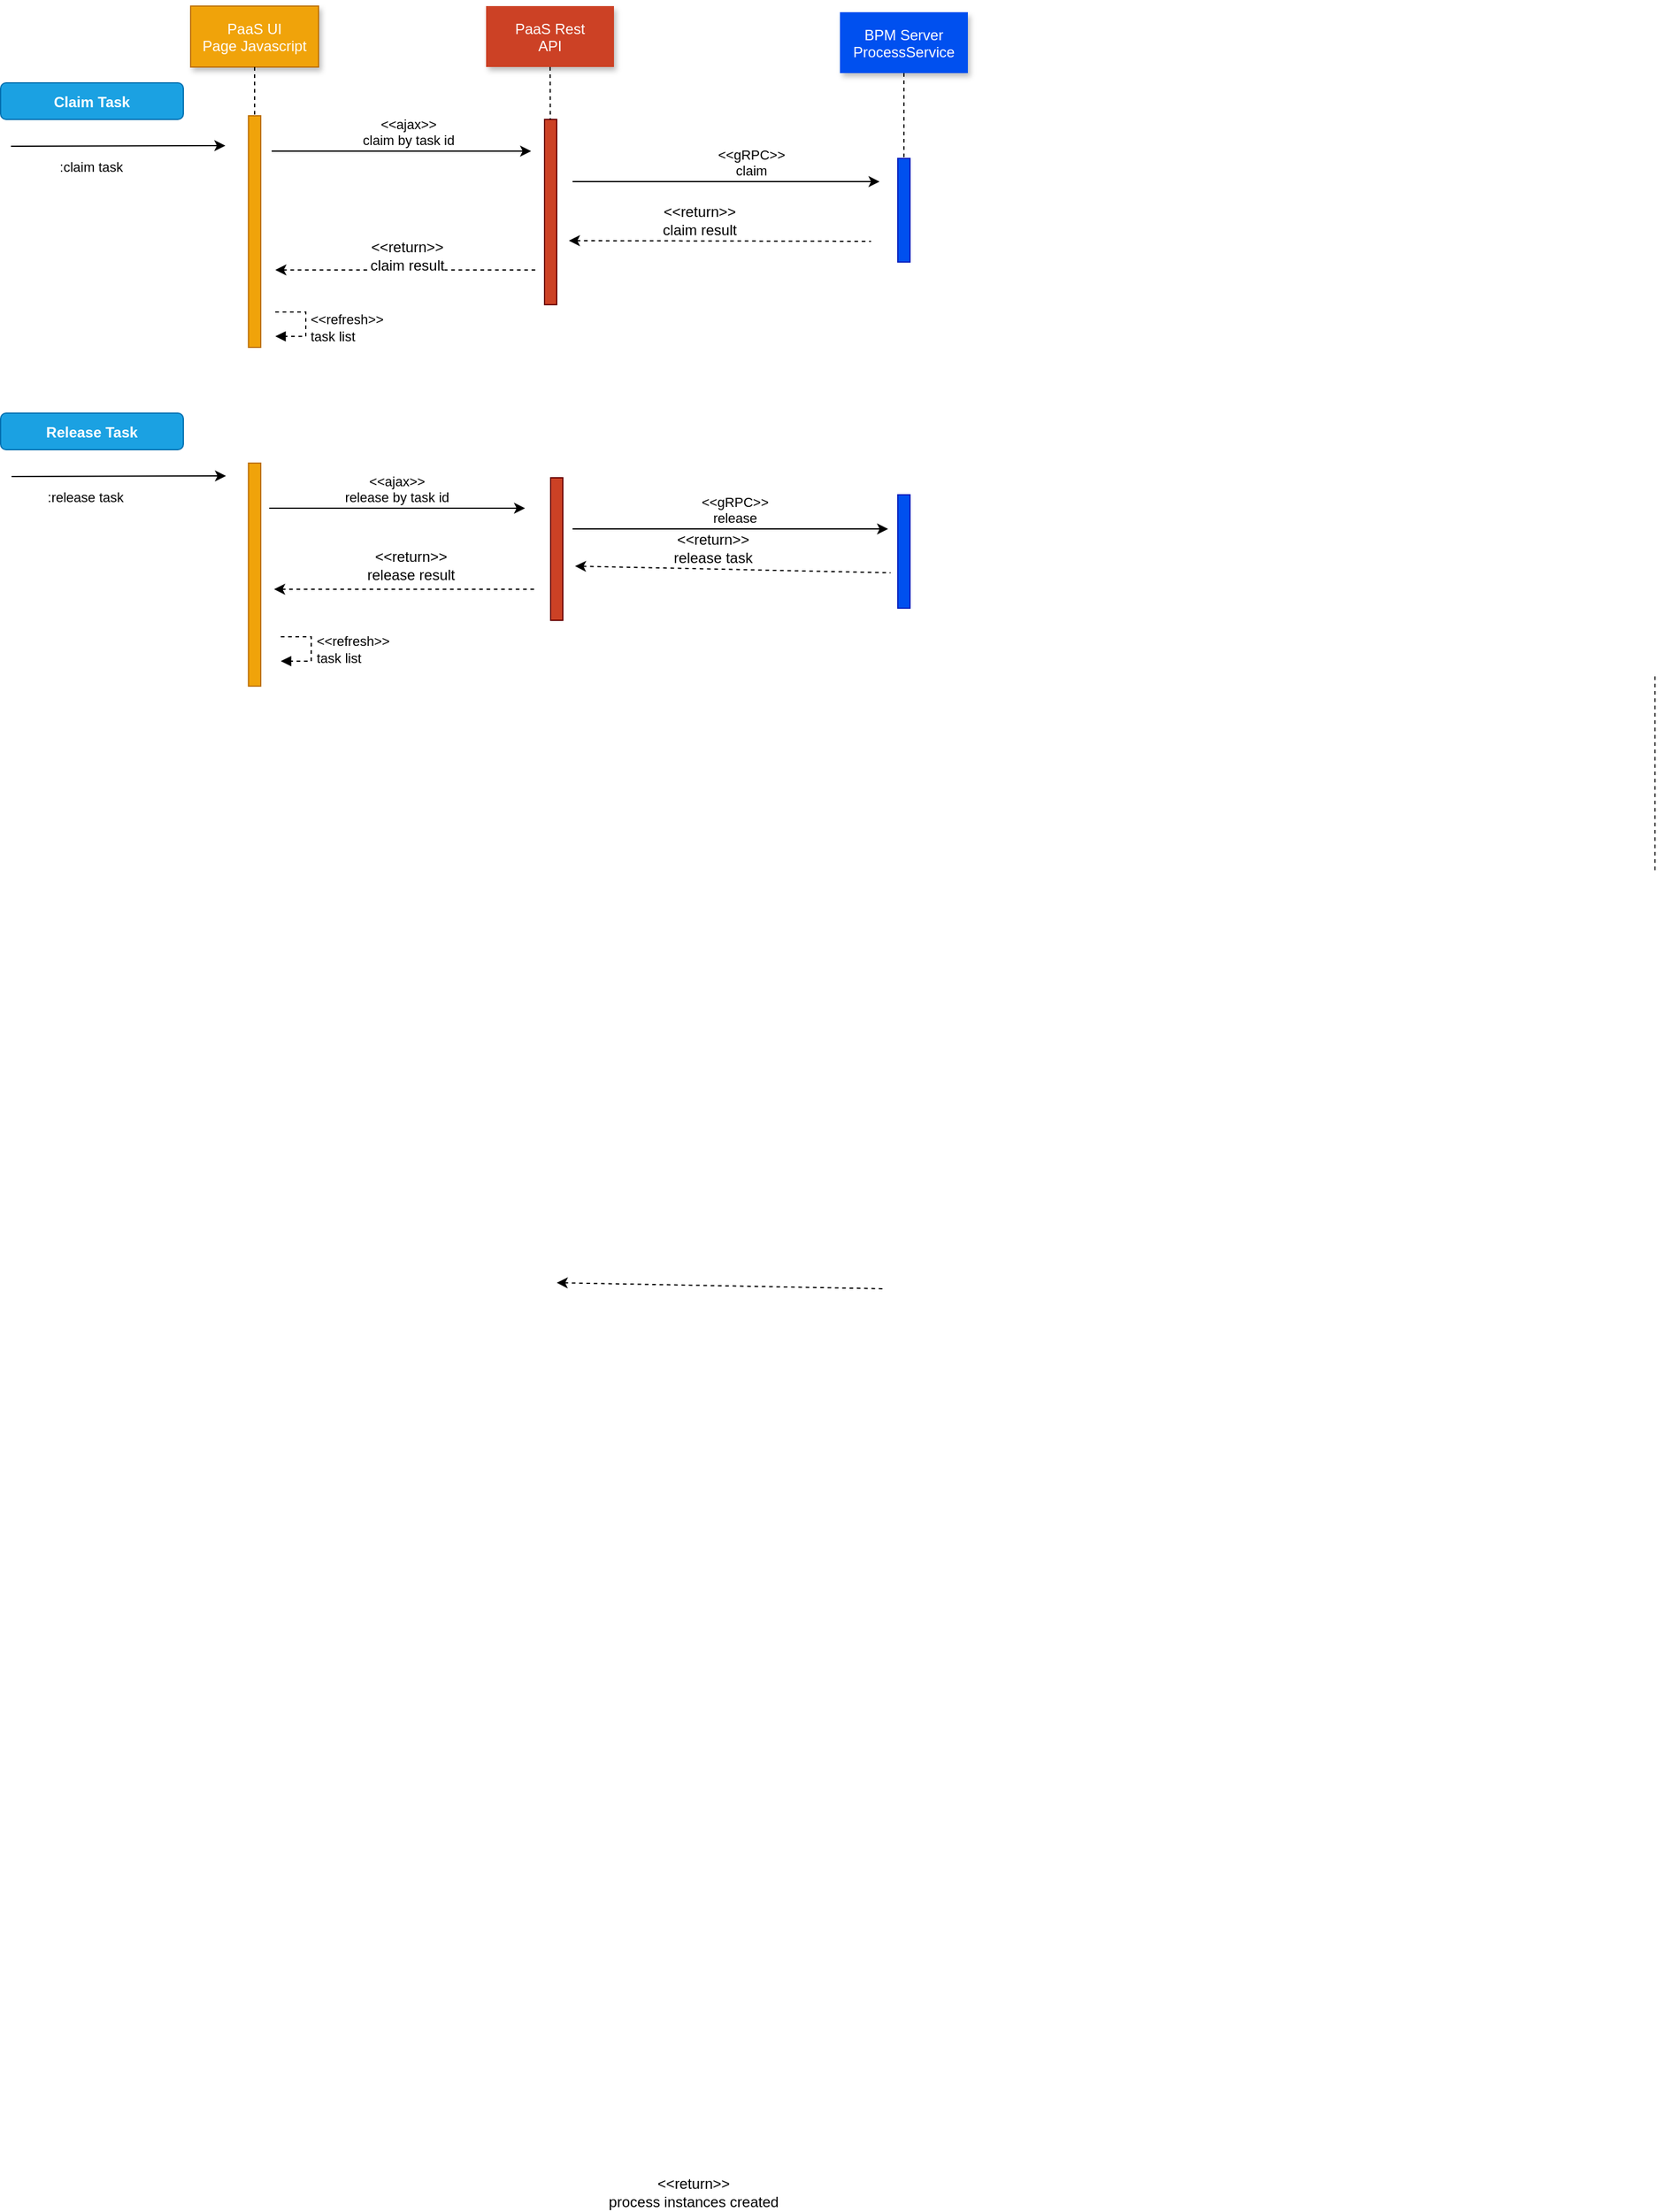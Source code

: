 <mxfile pages="1" version="11.2.1" type="github"><diagram name="Page-1" id="9361dd3d-8414-5efd-6122-117bd74ce7a7"><mxGraphModel dx="1822" dy="759" grid="0" gridSize="10" guides="1" tooltips="1" connect="1" arrows="1" fold="1" page="0" pageScale="1.5" pageWidth="826" pageHeight="1169" background="none" math="0" shadow="0"><root><mxCell id="0"/><mxCell id="1" parent="0"/><mxCell id="81" value="" style="edgeStyle=elbowEdgeStyle;elbow=horizontal;endArrow=none;dashed=1" parent="1" edge="1"><mxGeometry x="1460" y="437.894" width="100" height="100" as="geometry"><mxPoint x="1354.5" y="610" as="sourcePoint"/><mxPoint x="1354.5" y="770" as="targetPoint"/></mxGeometry></mxCell><mxCell id="2" value="" style="fillColor=#f0a30a;strokeColor=#BD7000;fontColor=#ffffff;" parent="1" vertex="1"><mxGeometry x="200" y="150" width="10" height="190" as="geometry"/></mxCell><mxCell id="4" value="PaaS UI&#10;Page Javascript" style="shadow=1;fillColor=#f0a30a;strokeColor=#BD7000;fontColor=#ffffff;" parent="1" vertex="1"><mxGeometry x="152.5" y="60" width="105" height="50" as="geometry"/></mxCell><mxCell id="6" value="" style="fillColor=#CC4125;strokeColor=#660000" parent="1" vertex="1"><mxGeometry x="443" y="153" width="10" height="152" as="geometry"/></mxCell><mxCell id="7" value="PaaS Rest&#10;API" style="shadow=1;fillColor=#CC4125;strokeColor=none;fontColor=#FFFFFF;" parent="1" vertex="1"><mxGeometry x="395" y="60" width="105" height="50" as="geometry"/></mxCell><mxCell id="8" value="" style="edgeStyle=none;endArrow=none;dashed=1" parent="1" source="7" target="6" edge="1"><mxGeometry x="272.335" y="165" width="100" height="100" as="geometry"><mxPoint x="347.259" y="110" as="sourcePoint"/><mxPoint x="347.576" y="165" as="targetPoint"/></mxGeometry></mxCell><mxCell id="9" value="&lt;&lt;ajax&gt;&gt;&#10;claim by task id" style="edgeStyle=none;verticalLabelPosition=top;verticalAlign=bottom;" parent="1" edge="1"><mxGeometry width="100" height="100" as="geometry"><mxPoint x="219" y="179" as="sourcePoint"/><mxPoint x="432" y="179" as="targetPoint"/><mxPoint x="6" as="offset"/></mxGeometry></mxCell><mxCell id="12" value="" style="edgeStyle=none;verticalLabelPosition=top;verticalAlign=bottom;labelPosition=left;align=right;endArrow=none;startArrow=classic;dashed=1;" parent="1" edge="1"><mxGeometry x="114" y="74.259" width="100" height="100" as="geometry"><mxPoint x="463" y="252.5" as="sourcePoint"/><mxPoint x="711" y="253" as="targetPoint"/><Array as="points"/></mxGeometry></mxCell><mxCell id="tGJTucES7N9YkF1bvA4Q-117" value="&amp;lt;&amp;lt;return&amp;gt;&amp;gt;&lt;br&gt;claim result" style="text;html=1;resizable=0;points=[];align=center;verticalAlign=middle;labelBackgroundColor=#ffffff;" parent="12" vertex="1" connectable="0"><mxGeometry relative="1" as="geometry"><mxPoint x="-17" y="-17" as="offset"/></mxGeometry></mxCell><mxCell id="21" value="" style="fillColor=#0050ef;strokeColor=#001DBC;fontColor=#ffffff;" parent="1" vertex="1"><mxGeometry x="733" y="185" width="10" height="85" as="geometry"/></mxCell><mxCell id="22" value="BPM Server&#10;ProcessService" style="shadow=1;fillColor=#0050EF;strokeColor=none;fontColor=#FFFFFF;" parent="1" vertex="1"><mxGeometry x="685.5" y="65" width="105" height="50" as="geometry"/></mxCell><mxCell id="23" value="" style="edgeStyle=none;endArrow=none;dashed=1" parent="1" source="22" target="21" edge="1"><mxGeometry x="614.488" y="175.0" width="100" height="100" as="geometry"><mxPoint x="674.653" y="110" as="sourcePoint"/><mxPoint x="674.653" y="260" as="targetPoint"/></mxGeometry></mxCell><mxCell id="27" value="&lt;&lt;gRPC&gt;&gt;&#10;claim" style="edgeStyle=elbowEdgeStyle;elbow=vertical;verticalLabelPosition=top;verticalAlign=bottom;" parent="1" edge="1"><mxGeometry width="100" height="100" as="geometry"><mxPoint x="466" y="204" as="sourcePoint"/><mxPoint x="718" y="204" as="targetPoint"/><Array as="points"><mxPoint x="578" y="204"/><mxPoint x="613" y="212"/><mxPoint x="645" y="299"/><mxPoint x="590" y="270"/></Array><mxPoint x="21" as="offset"/></mxGeometry></mxCell><mxCell id="33" value="" style="edgeStyle=elbowEdgeStyle;elbow=horizontal;endArrow=none;dashed=1" parent="1" source="4" target="2" edge="1"><mxGeometry x="230.0" y="310" width="100" height="100" as="geometry"><mxPoint x="230.0" y="410" as="sourcePoint"/><mxPoint x="330" y="310" as="targetPoint"/></mxGeometry></mxCell><mxCell id="tGJTucES7N9YkF1bvA4Q-118" value="" style="edgeStyle=none;verticalLabelPosition=top;verticalAlign=bottom;labelPosition=left;align=right;endArrow=none;startArrow=classic;dashed=1;" parent="1" edge="1"><mxGeometry x="122" y="90.259" width="100" height="100" as="geometry"><mxPoint x="222" y="276.5" as="sourcePoint"/><mxPoint x="438" y="276.5" as="targetPoint"/><Array as="points"><mxPoint x="322" y="276.5"/><mxPoint x="342" y="276.5"/><mxPoint x="397" y="276.5"/></Array></mxGeometry></mxCell><mxCell id="tGJTucES7N9YkF1bvA4Q-120" value="&amp;lt;&amp;lt;return&amp;gt;&amp;gt;&lt;br&gt;claim result" style="text;html=1;resizable=0;points=[];align=center;verticalAlign=middle;labelBackgroundColor=#ffffff;" parent="tGJTucES7N9YkF1bvA4Q-118" vertex="1" connectable="0"><mxGeometry relative="1" as="geometry"><mxPoint x="-0.5" y="-12" as="offset"/></mxGeometry></mxCell><mxCell id="tGJTucES7N9YkF1bvA4Q-121" value="" style="html=1;points=[];perimeter=orthogonalPerimeter;fillColor=#0050ef;strokeColor=#001DBC;fontColor=#ffffff;" parent="1" vertex="1"><mxGeometry x="733" y="461" width="10" height="93" as="geometry"/></mxCell><mxCell id="tGJTucES7N9YkF1bvA4Q-126" value="" style="fillColor=#f0a30a;strokeColor=#BD7000;fontColor=#ffffff;" parent="1" vertex="1"><mxGeometry x="200" y="435" width="10" height="183" as="geometry"/></mxCell><mxCell id="tGJTucES7N9YkF1bvA4Q-133" value=":claim task" style="edgeStyle=none;verticalLabelPosition=top;verticalAlign=bottom;labelPosition=left;align=right" parent="1" edge="1"><mxGeometry width="100" height="100" as="geometry"><mxPoint x="5" y="175" as="sourcePoint"/><mxPoint x="181" y="174.5" as="targetPoint"/><Array as="points"/><mxPoint x="6" y="26" as="offset"/></mxGeometry></mxCell><mxCell id="tGJTucES7N9YkF1bvA4Q-137" value="&lt;&lt;ajax&gt;&gt;&#10;release by task id" style="edgeStyle=none;verticalLabelPosition=top;verticalAlign=bottom;" parent="1" edge="1"><mxGeometry x="215" y="382" width="100" height="100" as="geometry"><mxPoint x="217" y="472" as="sourcePoint"/><mxPoint x="427" y="472" as="targetPoint"/></mxGeometry></mxCell><mxCell id="tGJTucES7N9YkF1bvA4Q-138" value="&lt;&lt;gRPC&gt;&gt;&#10;release" style="edgeStyle=elbowEdgeStyle;elbow=vertical;verticalLabelPosition=top;verticalAlign=bottom;" parent="1" edge="1"><mxGeometry width="100" height="100" as="geometry"><mxPoint x="466" y="489" as="sourcePoint"/><mxPoint x="725" y="489" as="targetPoint"/><Array as="points"><mxPoint x="649" y="489"/><mxPoint x="594" y="460"/></Array><mxPoint x="4" as="offset"/></mxGeometry></mxCell><mxCell id="tGJTucES7N9YkF1bvA4Q-139" value="" style="edgeStyle=none;verticalLabelPosition=top;verticalAlign=bottom;labelPosition=left;align=right;endArrow=none;startArrow=classic;dashed=1;" parent="1" edge="1"><mxGeometry x="104" y="929.259" width="100" height="100" as="geometry"><mxPoint x="453" y="1107.5" as="sourcePoint"/><mxPoint x="723" y="1112.5" as="targetPoint"/></mxGeometry></mxCell><mxCell id="tGJTucES7N9YkF1bvA4Q-140" value="&amp;lt;&amp;lt;return&amp;gt;&amp;gt;&lt;br&gt;process instances created" style="text;html=1;resizable=0;points=[];align=center;verticalAlign=middle;labelBackgroundColor=#ffffff;" parent="tGJTucES7N9YkF1bvA4Q-139" vertex="1" connectable="0"><mxGeometry relative="1" as="geometry"><mxPoint x="-23" y="744" as="offset"/></mxGeometry></mxCell><mxCell id="tGJTucES7N9YkF1bvA4Q-135" value="" style="fillColor=#CC4125;strokeColor=#660000" parent="1" vertex="1"><mxGeometry x="448" y="447" width="10" height="117" as="geometry"/></mxCell><mxCell id="tGJTucES7N9YkF1bvA4Q-153" value="" style="edgeStyle=none;verticalLabelPosition=top;verticalAlign=bottom;labelPosition=left;align=right;endArrow=none;startArrow=classic;dashed=1;" parent="1" edge="1"><mxGeometry x="119" y="341.259" width="100" height="100" as="geometry"><mxPoint x="468" y="519.5" as="sourcePoint"/><mxPoint x="727" y="525" as="targetPoint"/><Array as="points"/></mxGeometry></mxCell><mxCell id="tGJTucES7N9YkF1bvA4Q-154" value="&amp;lt;&amp;lt;return&amp;gt;&amp;gt;&lt;br&gt;release task" style="text;html=1;resizable=0;points=[];align=center;verticalAlign=middle;labelBackgroundColor=#ffffff;" parent="tGJTucES7N9YkF1bvA4Q-153" vertex="1" connectable="0"><mxGeometry relative="1" as="geometry"><mxPoint x="-17" y="-17" as="offset"/></mxGeometry></mxCell><mxCell id="tGJTucES7N9YkF1bvA4Q-155" value="Claim Task" style="rounded=1;fontStyle=1;fillColor=#1ba1e2;strokeColor=#006EAF;fontColor=#ffffff;" parent="1" vertex="1"><mxGeometry x="-3.5" y="123" width="150" height="30" as="geometry"/></mxCell><mxCell id="tGJTucES7N9YkF1bvA4Q-157" value="" style="edgeStyle=none;verticalLabelPosition=top;verticalAlign=bottom;labelPosition=left;align=right;endArrow=none;startArrow=classic;dashed=1;" parent="1" edge="1"><mxGeometry x="121" y="352.259" width="100" height="100" as="geometry"><mxPoint x="221" y="538.5" as="sourcePoint"/><mxPoint x="437" y="538.5" as="targetPoint"/><Array as="points"><mxPoint x="321" y="538.5"/><mxPoint x="341" y="538.5"/><mxPoint x="396" y="538.5"/></Array></mxGeometry></mxCell><mxCell id="tGJTucES7N9YkF1bvA4Q-158" value="&amp;lt;&amp;lt;return&amp;gt;&amp;gt;&lt;br&gt;release result" style="text;html=1;resizable=0;points=[];align=center;verticalAlign=middle;labelBackgroundColor=#ffffff;" parent="tGJTucES7N9YkF1bvA4Q-157" vertex="1" connectable="0"><mxGeometry relative="1" as="geometry"><mxPoint x="3.5" y="-19.5" as="offset"/></mxGeometry></mxCell><mxCell id="aq0Xxd6HGNCZkUA9mCrL-82" value=":release task" style="edgeStyle=none;verticalLabelPosition=top;verticalAlign=bottom;labelPosition=left;align=right" edge="1" parent="1"><mxGeometry x="0.5" y="271" width="100" height="100" as="geometry"><mxPoint x="5.5" y="446" as="sourcePoint"/><mxPoint x="181.5" y="445.5" as="targetPoint"/><Array as="points"/><mxPoint x="6" y="26" as="offset"/></mxGeometry></mxCell><mxCell id="aq0Xxd6HGNCZkUA9mCrL-84" value="Release Task" style="rounded=1;fontStyle=1;fillColor=#1ba1e2;strokeColor=#006EAF;fontColor=#ffffff;" vertex="1" parent="1"><mxGeometry x="-3.5" y="394" width="150" height="30" as="geometry"/></mxCell><mxCell id="aq0Xxd6HGNCZkUA9mCrL-85" style="edgeStyle=orthogonalEdgeStyle;rounded=0;orthogonalLoop=1;jettySize=auto;html=1;exitX=0.5;exitY=1;exitDx=0;exitDy=0;" edge="1" parent="1" source="6" target="6"><mxGeometry relative="1" as="geometry"/></mxCell><object label="&amp;lt;&amp;lt;refresh&amp;gt;&amp;gt;&lt;br&gt;task list" id="aq0Xxd6HGNCZkUA9mCrL-98"><mxCell style="edgeStyle=orthogonalEdgeStyle;html=1;align=left;spacingLeft=2;endArrow=block;rounded=0;dashed=1;" edge="1" parent="1"><mxGeometry x="0.086" relative="1" as="geometry"><mxPoint x="222" y="311" as="sourcePoint"/><Array as="points"><mxPoint x="247" y="311"/></Array><mxPoint x="222" y="331" as="targetPoint"/><mxPoint as="offset"/></mxGeometry></mxCell></object><object label="&amp;lt;&amp;lt;refresh&amp;gt;&amp;gt;&lt;br&gt;task list" id="aq0Xxd6HGNCZkUA9mCrL-100"><mxCell style="edgeStyle=orthogonalEdgeStyle;html=1;align=left;spacingLeft=2;endArrow=block;rounded=0;dashed=1;" edge="1" parent="1"><mxGeometry relative="1" as="geometry"><mxPoint x="226.5" y="577.5" as="sourcePoint"/><Array as="points"><mxPoint x="251.5" y="577.5"/></Array><mxPoint x="226.5" y="597.5" as="targetPoint"/><mxPoint as="offset"/></mxGeometry></mxCell></object></root></mxGraphModel></diagram></mxfile>